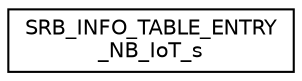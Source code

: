 digraph "Graphical Class Hierarchy"
{
 // LATEX_PDF_SIZE
  edge [fontname="Helvetica",fontsize="10",labelfontname="Helvetica",labelfontsize="10"];
  node [fontname="Helvetica",fontsize="10",shape=record];
  rankdir="LR";
  Node0 [label="SRB_INFO_TABLE_ENTRY\l_NB_IoT_s",height=0.2,width=0.4,color="black", fillcolor="white", style="filled",URL="$structSRB__INFO__TABLE__ENTRY__NB__IoT__s.html",tooltip=" "];
}
